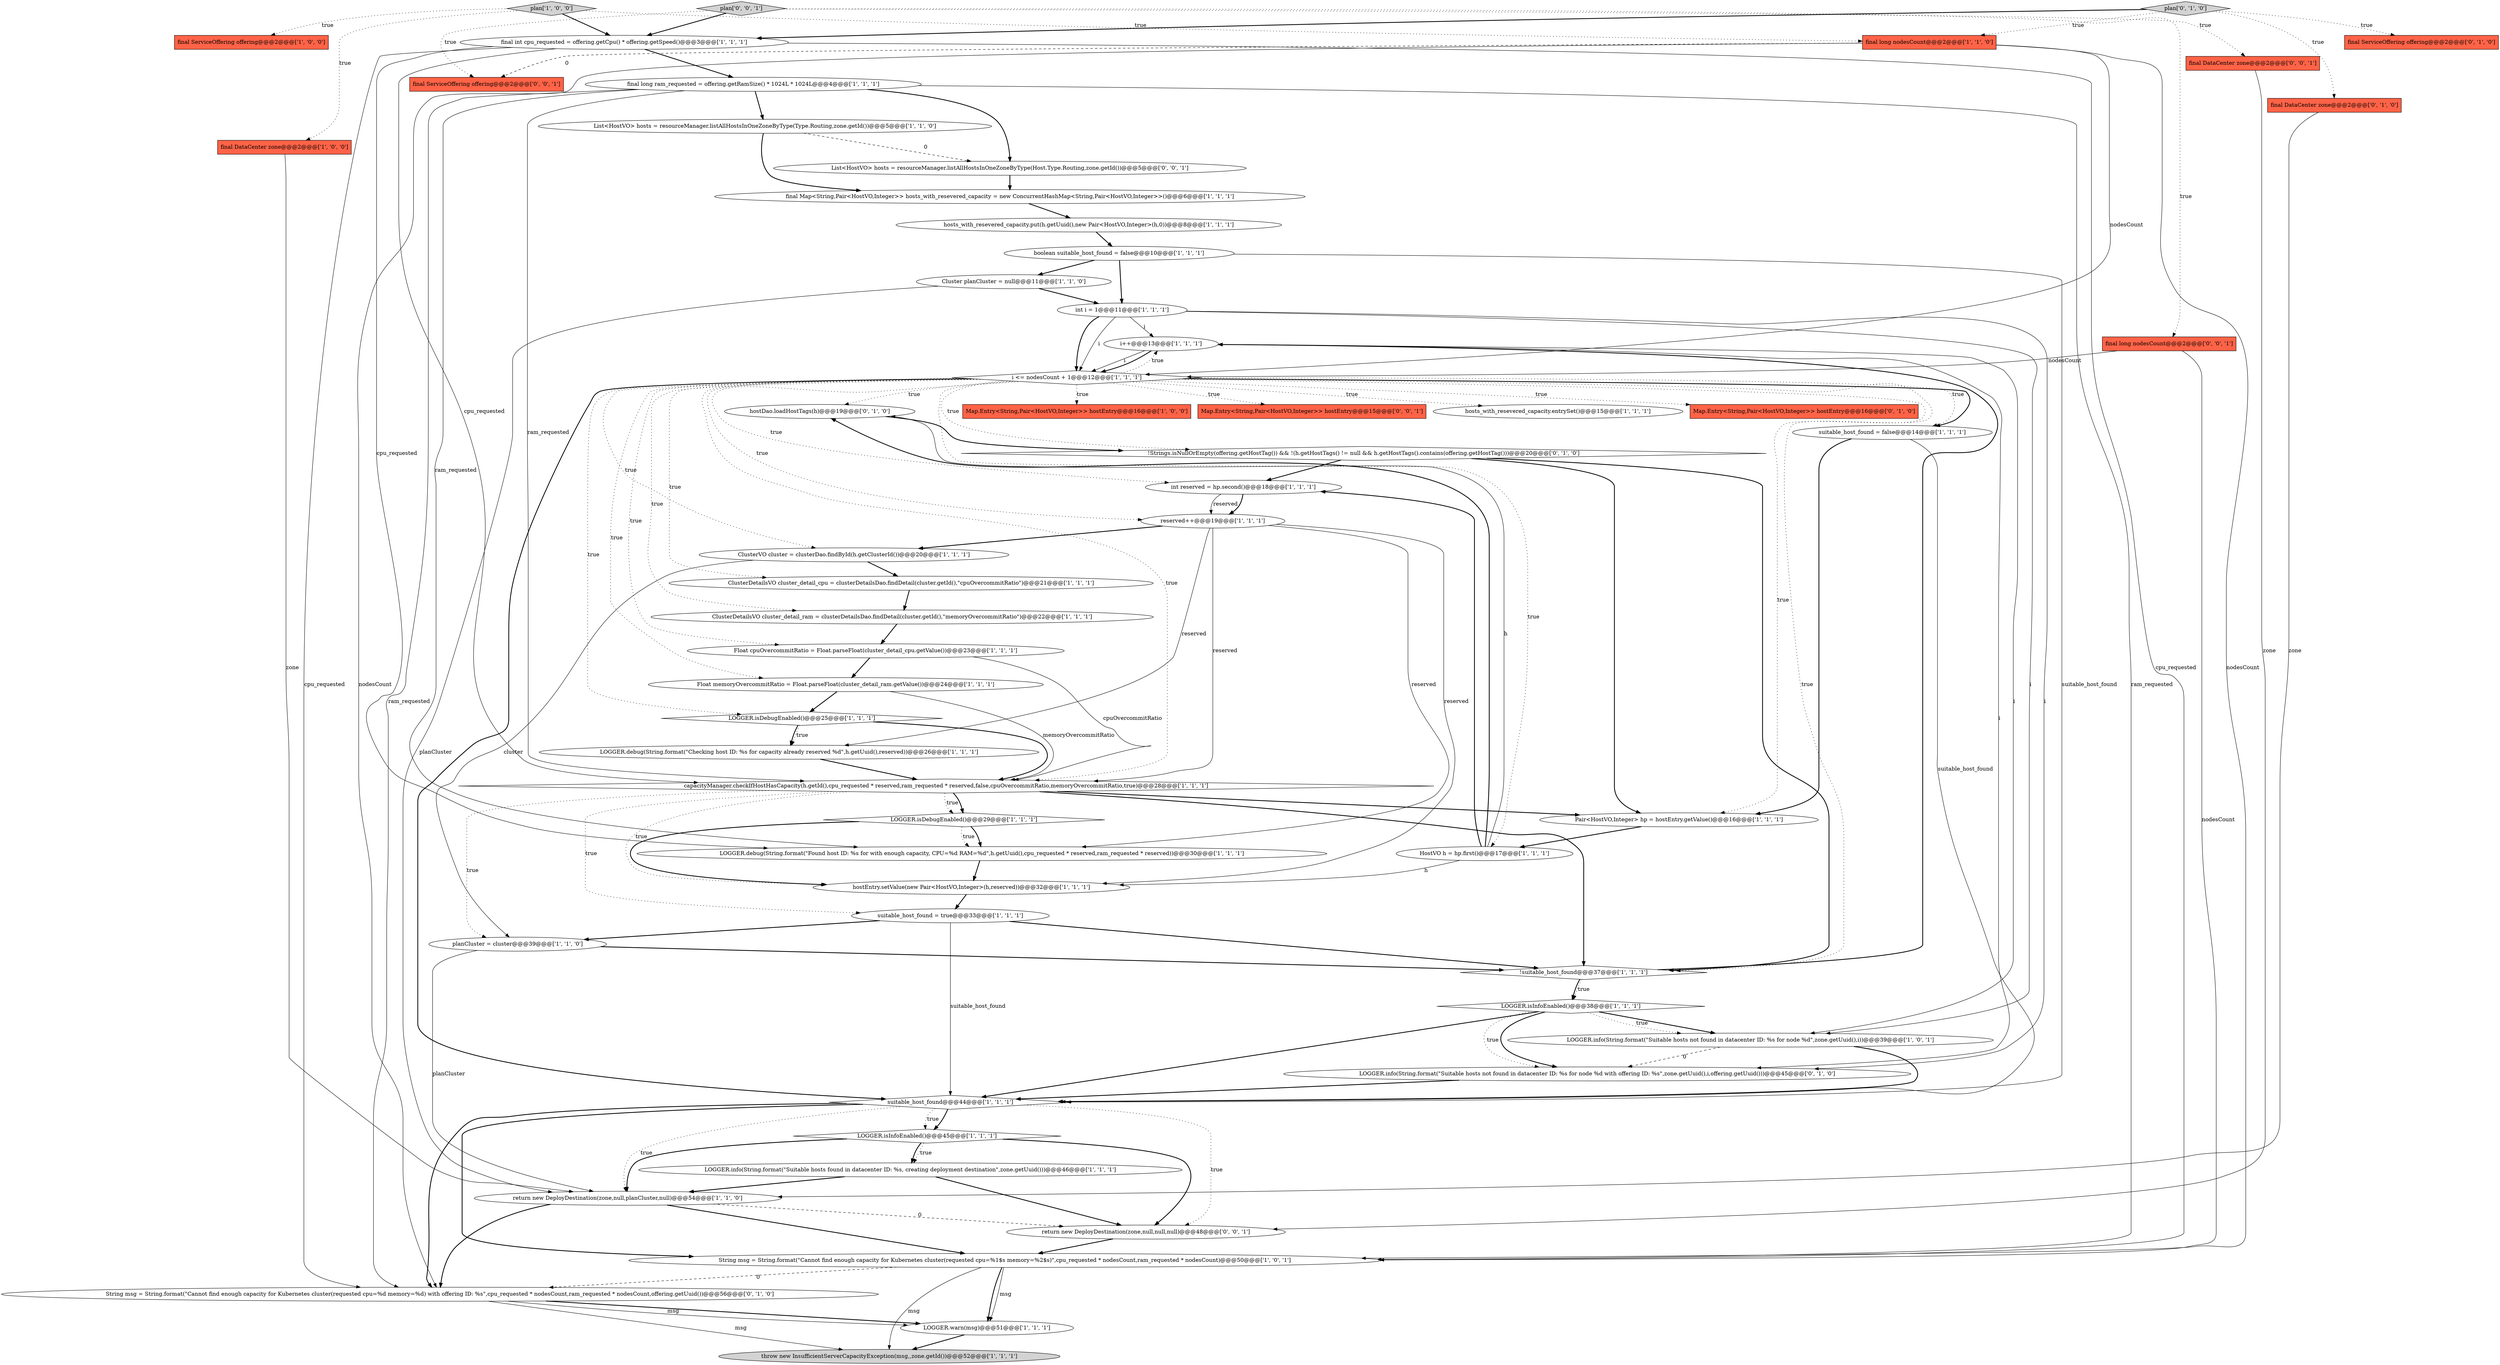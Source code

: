 digraph {
9 [style = filled, label = "LOGGER.warn(msg)@@@51@@@['1', '1', '1']", fillcolor = white, shape = ellipse image = "AAA0AAABBB1BBB"];
32 [style = filled, label = "LOGGER.info(String.format(\"Suitable hosts found in datacenter ID: %s, creating deployment destination\",zone.getUuid()))@@@46@@@['1', '1', '1']", fillcolor = white, shape = ellipse image = "AAA0AAABBB1BBB"];
45 [style = filled, label = "hostDao.loadHostTags(h)@@@19@@@['0', '1', '0']", fillcolor = white, shape = ellipse image = "AAA1AAABBB2BBB"];
3 [style = filled, label = "final Map<String,Pair<HostVO,Integer>> hosts_with_resevered_capacity = new ConcurrentHashMap<String,Pair<HostVO,Integer>>()@@@6@@@['1', '1', '1']", fillcolor = white, shape = ellipse image = "AAA0AAABBB1BBB"];
58 [style = filled, label = "List<HostVO> hosts = resourceManager.listAllHostsInOneZoneByType(Host.Type.Routing,zone.getId())@@@5@@@['0', '0', '1']", fillcolor = white, shape = ellipse image = "AAA0AAABBB3BBB"];
4 [style = filled, label = "return new DeployDestination(zone,null,planCluster,null)@@@54@@@['1', '1', '0']", fillcolor = white, shape = ellipse image = "AAA0AAABBB1BBB"];
14 [style = filled, label = "Map.Entry<String,Pair<HostVO,Integer>> hostEntry@@@16@@@['1', '0', '0']", fillcolor = tomato, shape = box image = "AAA0AAABBB1BBB"];
49 [style = filled, label = "LOGGER.info(String.format(\"Suitable hosts not found in datacenter ID: %s for node %d with offering ID: %s\",zone.getUuid(),i,offering.getUuid()))@@@45@@@['0', '1', '0']", fillcolor = white, shape = ellipse image = "AAA1AAABBB2BBB"];
36 [style = filled, label = "String msg = String.format(\"Cannot find enough capacity for Kubernetes cluster(requested cpu=%1$s memory=%2$s)\",cpu_requested * nodesCount,ram_requested * nodesCount)@@@50@@@['1', '0', '1']", fillcolor = white, shape = ellipse image = "AAA0AAABBB1BBB"];
31 [style = filled, label = "suitable_host_found@@@44@@@['1', '1', '1']", fillcolor = white, shape = diamond image = "AAA0AAABBB1BBB"];
17 [style = filled, label = "int reserved = hp.second()@@@18@@@['1', '1', '1']", fillcolor = white, shape = ellipse image = "AAA0AAABBB1BBB"];
54 [style = filled, label = "Map.Entry<String,Pair<HostVO,Integer>> hostEntry@@@15@@@['0', '0', '1']", fillcolor = tomato, shape = box image = "AAA0AAABBB3BBB"];
39 [style = filled, label = "i++@@@13@@@['1', '1', '1']", fillcolor = white, shape = ellipse image = "AAA0AAABBB1BBB"];
5 [style = filled, label = "final ServiceOffering offering@@@2@@@['1', '0', '0']", fillcolor = tomato, shape = box image = "AAA0AAABBB1BBB"];
29 [style = filled, label = "HostVO h = hp.first()@@@17@@@['1', '1', '1']", fillcolor = white, shape = ellipse image = "AAA0AAABBB1BBB"];
51 [style = filled, label = "!Strings.isNullOrEmpty(offering.getHostTag()) && !(h.getHostTags() != null && h.getHostTags().contains(offering.getHostTag()))@@@20@@@['0', '1', '0']", fillcolor = white, shape = diamond image = "AAA1AAABBB2BBB"];
1 [style = filled, label = "suitable_host_found = false@@@14@@@['1', '1', '1']", fillcolor = white, shape = ellipse image = "AAA0AAABBB1BBB"];
12 [style = filled, label = "ClusterDetailsVO cluster_detail_cpu = clusterDetailsDao.findDetail(cluster.getId(),\"cpuOvercommitRatio\")@@@21@@@['1', '1', '1']", fillcolor = white, shape = ellipse image = "AAA0AAABBB1BBB"];
30 [style = filled, label = "final long nodesCount@@@2@@@['1', '1', '0']", fillcolor = tomato, shape = box image = "AAA0AAABBB1BBB"];
13 [style = filled, label = "Cluster planCluster = null@@@11@@@['1', '1', '0']", fillcolor = white, shape = ellipse image = "AAA0AAABBB1BBB"];
19 [style = filled, label = "!suitable_host_found@@@37@@@['1', '1', '1']", fillcolor = white, shape = diamond image = "AAA0AAABBB1BBB"];
27 [style = filled, label = "hosts_with_resevered_capacity.entrySet()@@@15@@@['1', '1', '1']", fillcolor = white, shape = ellipse image = "AAA0AAABBB1BBB"];
37 [style = filled, label = "LOGGER.debug(String.format(\"Found host ID: %s for with enough capacity, CPU=%d RAM=%d\",h.getUuid(),cpu_requested * reserved,ram_requested * reserved))@@@30@@@['1', '1', '1']", fillcolor = white, shape = ellipse image = "AAA0AAABBB1BBB"];
41 [style = filled, label = "boolean suitable_host_found = false@@@10@@@['1', '1', '1']", fillcolor = white, shape = ellipse image = "AAA0AAABBB1BBB"];
46 [style = filled, label = "final DataCenter zone@@@2@@@['0', '1', '0']", fillcolor = tomato, shape = box image = "AAA0AAABBB2BBB"];
50 [style = filled, label = "String msg = String.format(\"Cannot find enough capacity for Kubernetes cluster(requested cpu=%d memory=%d) with offering ID: %s\",cpu_requested * nodesCount,ram_requested * nodesCount,offering.getUuid())@@@56@@@['0', '1', '0']", fillcolor = white, shape = ellipse image = "AAA1AAABBB2BBB"];
34 [style = filled, label = "final int cpu_requested = offering.getCpu() * offering.getSpeed()@@@3@@@['1', '1', '1']", fillcolor = white, shape = ellipse image = "AAA0AAABBB1BBB"];
8 [style = filled, label = "ClusterDetailsVO cluster_detail_ram = clusterDetailsDao.findDetail(cluster.getId(),\"memoryOvercommitRatio\")@@@22@@@['1', '1', '1']", fillcolor = white, shape = ellipse image = "AAA0AAABBB1BBB"];
26 [style = filled, label = "plan['1', '0', '0']", fillcolor = lightgray, shape = diamond image = "AAA0AAABBB1BBB"];
38 [style = filled, label = "LOGGER.isDebugEnabled()@@@29@@@['1', '1', '1']", fillcolor = white, shape = diamond image = "AAA0AAABBB1BBB"];
42 [style = filled, label = "ClusterVO cluster = clusterDao.findById(h.getClusterId())@@@20@@@['1', '1', '1']", fillcolor = white, shape = ellipse image = "AAA0AAABBB1BBB"];
15 [style = filled, label = "suitable_host_found = true@@@33@@@['1', '1', '1']", fillcolor = white, shape = ellipse image = "AAA0AAABBB1BBB"];
6 [style = filled, label = "final DataCenter zone@@@2@@@['1', '0', '0']", fillcolor = tomato, shape = box image = "AAA0AAABBB1BBB"];
35 [style = filled, label = "Pair<HostVO,Integer> hp = hostEntry.getValue()@@@16@@@['1', '1', '1']", fillcolor = white, shape = ellipse image = "AAA0AAABBB1BBB"];
18 [style = filled, label = "planCluster = cluster@@@39@@@['1', '1', '0']", fillcolor = white, shape = ellipse image = "AAA0AAABBB1BBB"];
43 [style = filled, label = "LOGGER.isInfoEnabled()@@@45@@@['1', '1', '1']", fillcolor = white, shape = diamond image = "AAA0AAABBB1BBB"];
44 [style = filled, label = "Map.Entry<String,Pair<HostVO,Integer>> hostEntry@@@16@@@['0', '1', '0']", fillcolor = tomato, shape = box image = "AAA0AAABBB2BBB"];
11 [style = filled, label = "final long ram_requested = offering.getRamSize() * 1024L * 1024L@@@4@@@['1', '1', '1']", fillcolor = white, shape = ellipse image = "AAA0AAABBB1BBB"];
22 [style = filled, label = "capacityManager.checkIfHostHasCapacity(h.getId(),cpu_requested * reserved,ram_requested * reserved,false,cpuOvercommitRatio,memoryOvercommitRatio,true)@@@28@@@['1', '1', '1']", fillcolor = white, shape = diamond image = "AAA0AAABBB1BBB"];
24 [style = filled, label = "Float cpuOvercommitRatio = Float.parseFloat(cluster_detail_cpu.getValue())@@@23@@@['1', '1', '1']", fillcolor = white, shape = ellipse image = "AAA0AAABBB1BBB"];
33 [style = filled, label = "LOGGER.debug(String.format(\"Checking host ID: %s for capacity already reserved %d\",h.getUuid(),reserved))@@@26@@@['1', '1', '1']", fillcolor = white, shape = ellipse image = "AAA0AAABBB1BBB"];
20 [style = filled, label = "hosts_with_resevered_capacity.put(h.getUuid(),new Pair<HostVO,Integer>(h,0))@@@8@@@['1', '1', '1']", fillcolor = white, shape = ellipse image = "AAA0AAABBB1BBB"];
7 [style = filled, label = "LOGGER.info(String.format(\"Suitable hosts not found in datacenter ID: %s for node %d\",zone.getUuid(),i))@@@39@@@['1', '0', '1']", fillcolor = white, shape = ellipse image = "AAA0AAABBB1BBB"];
16 [style = filled, label = "int i = 1@@@11@@@['1', '1', '1']", fillcolor = white, shape = ellipse image = "AAA0AAABBB1BBB"];
57 [style = filled, label = "final ServiceOffering offering@@@2@@@['0', '0', '1']", fillcolor = tomato, shape = box image = "AAA0AAABBB3BBB"];
25 [style = filled, label = "LOGGER.isInfoEnabled()@@@38@@@['1', '1', '1']", fillcolor = white, shape = diamond image = "AAA0AAABBB1BBB"];
48 [style = filled, label = "final ServiceOffering offering@@@2@@@['0', '1', '0']", fillcolor = tomato, shape = box image = "AAA0AAABBB2BBB"];
47 [style = filled, label = "plan['0', '1', '0']", fillcolor = lightgray, shape = diamond image = "AAA0AAABBB2BBB"];
52 [style = filled, label = "final DataCenter zone@@@2@@@['0', '0', '1']", fillcolor = tomato, shape = box image = "AAA0AAABBB3BBB"];
21 [style = filled, label = "LOGGER.isDebugEnabled()@@@25@@@['1', '1', '1']", fillcolor = white, shape = diamond image = "AAA0AAABBB1BBB"];
55 [style = filled, label = "return new DeployDestination(zone,null,null,null)@@@48@@@['0', '0', '1']", fillcolor = white, shape = ellipse image = "AAA0AAABBB3BBB"];
56 [style = filled, label = "plan['0', '0', '1']", fillcolor = lightgray, shape = diamond image = "AAA0AAABBB3BBB"];
53 [style = filled, label = "final long nodesCount@@@2@@@['0', '0', '1']", fillcolor = tomato, shape = box image = "AAA0AAABBB3BBB"];
28 [style = filled, label = "List<HostVO> hosts = resourceManager.listAllHostsInOneZoneByType(Type.Routing,zone.getId())@@@5@@@['1', '1', '0']", fillcolor = white, shape = ellipse image = "AAA0AAABBB1BBB"];
2 [style = filled, label = "hostEntry.setValue(new Pair<HostVO,Integer>(h,reserved))@@@32@@@['1', '1', '1']", fillcolor = white, shape = ellipse image = "AAA0AAABBB1BBB"];
0 [style = filled, label = "reserved++@@@19@@@['1', '1', '1']", fillcolor = white, shape = ellipse image = "AAA0AAABBB1BBB"];
40 [style = filled, label = "Float memoryOvercommitRatio = Float.parseFloat(cluster_detail_ram.getValue())@@@24@@@['1', '1', '1']", fillcolor = white, shape = ellipse image = "AAA0AAABBB1BBB"];
23 [style = filled, label = "i <= nodesCount + 1@@@12@@@['1', '1', '1']", fillcolor = white, shape = diamond image = "AAA0AAABBB1BBB"];
10 [style = filled, label = "throw new InsufficientServerCapacityException(msg,,zone.getId())@@@52@@@['1', '1', '1']", fillcolor = lightgray, shape = ellipse image = "AAA0AAABBB1BBB"];
39->7 [style = solid, label="i"];
16->49 [style = solid, label="i"];
28->3 [style = bold, label=""];
43->4 [style = bold, label=""];
43->32 [style = dotted, label="true"];
23->44 [style = dotted, label="true"];
21->22 [style = bold, label=""];
11->36 [style = solid, label="ram_requested"];
47->48 [style = dotted, label="true"];
50->9 [style = bold, label=""];
29->2 [style = solid, label="h"];
50->9 [style = solid, label="msg"];
23->35 [style = dotted, label="true"];
6->4 [style = solid, label="zone"];
41->13 [style = bold, label=""];
22->35 [style = bold, label=""];
31->50 [style = bold, label=""];
37->2 [style = bold, label=""];
22->38 [style = dotted, label="true"];
23->22 [style = dotted, label="true"];
23->45 [style = dotted, label="true"];
36->9 [style = solid, label="msg"];
42->12 [style = bold, label=""];
34->22 [style = solid, label="cpu_requested"];
16->23 [style = bold, label=""];
25->49 [style = bold, label=""];
32->55 [style = bold, label=""];
23->17 [style = dotted, label="true"];
23->0 [style = dotted, label="true"];
23->21 [style = dotted, label="true"];
36->50 [style = dashed, label="0"];
29->17 [style = bold, label=""];
34->50 [style = solid, label="cpu_requested"];
16->39 [style = solid, label="i"];
28->58 [style = dashed, label="0"];
31->36 [style = bold, label=""];
49->31 [style = bold, label=""];
53->23 [style = solid, label="nodesCount"];
23->54 [style = dotted, label="true"];
42->18 [style = solid, label="cluster"];
30->36 [style = solid, label="nodesCount"];
11->50 [style = solid, label="ram_requested"];
22->18 [style = dotted, label="true"];
47->34 [style = bold, label=""];
23->51 [style = dotted, label="true"];
26->6 [style = dotted, label="true"];
4->36 [style = bold, label=""];
56->34 [style = bold, label=""];
22->15 [style = dotted, label="true"];
56->57 [style = dotted, label="true"];
31->43 [style = bold, label=""];
25->49 [style = dotted, label="true"];
36->10 [style = solid, label="msg"];
53->36 [style = solid, label="nodesCount"];
0->42 [style = bold, label=""];
15->19 [style = bold, label=""];
17->0 [style = solid, label="reserved"];
0->22 [style = solid, label="reserved"];
7->49 [style = dashed, label="0"];
47->30 [style = dotted, label="true"];
34->37 [style = solid, label="cpu_requested"];
30->50 [style = solid, label="nodesCount"];
41->16 [style = bold, label=""];
26->5 [style = dotted, label="true"];
23->39 [style = dotted, label="true"];
56->52 [style = dotted, label="true"];
23->29 [style = dotted, label="true"];
32->4 [style = bold, label=""];
11->28 [style = bold, label=""];
46->4 [style = solid, label="zone"];
0->37 [style = solid, label="reserved"];
16->7 [style = solid, label="i"];
9->10 [style = bold, label=""];
29->45 [style = solid, label="h"];
22->19 [style = bold, label=""];
24->40 [style = bold, label=""];
11->37 [style = solid, label="ram_requested"];
22->38 [style = bold, label=""];
29->45 [style = bold, label=""];
4->55 [style = dashed, label="0"];
43->32 [style = bold, label=""];
51->19 [style = bold, label=""];
21->33 [style = bold, label=""];
15->18 [style = bold, label=""];
13->4 [style = solid, label="planCluster"];
30->23 [style = solid, label="nodesCount"];
31->4 [style = dotted, label="true"];
23->19 [style = dotted, label="true"];
38->37 [style = bold, label=""];
0->33 [style = solid, label="reserved"];
39->49 [style = solid, label="i"];
23->14 [style = dotted, label="true"];
26->30 [style = dotted, label="true"];
41->31 [style = solid, label="suitable_host_found"];
15->31 [style = solid, label="suitable_host_found"];
47->46 [style = dotted, label="true"];
23->27 [style = dotted, label="true"];
23->31 [style = bold, label=""];
19->25 [style = bold, label=""];
51->35 [style = bold, label=""];
23->12 [style = dotted, label="true"];
23->1 [style = dotted, label="true"];
0->2 [style = solid, label="reserved"];
7->31 [style = bold, label=""];
13->16 [style = bold, label=""];
26->34 [style = bold, label=""];
31->43 [style = dotted, label="true"];
39->23 [style = solid, label="i"];
19->25 [style = dotted, label="true"];
25->31 [style = bold, label=""];
16->23 [style = solid, label="i"];
8->24 [style = bold, label=""];
38->37 [style = dotted, label="true"];
12->8 [style = bold, label=""];
17->0 [style = bold, label=""];
19->39 [style = bold, label=""];
40->22 [style = solid, label="memoryOvercommitRatio"];
23->40 [style = dotted, label="true"];
23->42 [style = dotted, label="true"];
58->3 [style = bold, label=""];
50->10 [style = solid, label="msg"];
52->55 [style = solid, label="zone"];
31->55 [style = dotted, label="true"];
4->50 [style = bold, label=""];
23->1 [style = bold, label=""];
51->17 [style = bold, label=""];
25->7 [style = bold, label=""];
38->2 [style = bold, label=""];
43->55 [style = bold, label=""];
23->24 [style = dotted, label="true"];
56->53 [style = dotted, label="true"];
11->22 [style = solid, label="ram_requested"];
24->22 [style = solid, label="cpuOvercommitRatio"];
40->21 [style = bold, label=""];
3->20 [style = bold, label=""];
36->9 [style = bold, label=""];
22->2 [style = dotted, label="true"];
33->22 [style = bold, label=""];
11->58 [style = bold, label=""];
1->31 [style = solid, label="suitable_host_found"];
55->36 [style = bold, label=""];
18->19 [style = bold, label=""];
30->57 [style = dashed, label="0"];
34->36 [style = solid, label="cpu_requested"];
1->35 [style = bold, label=""];
45->51 [style = bold, label=""];
23->8 [style = dotted, label="true"];
21->33 [style = dotted, label="true"];
25->7 [style = dotted, label="true"];
35->29 [style = bold, label=""];
39->23 [style = bold, label=""];
2->15 [style = bold, label=""];
18->4 [style = solid, label="planCluster"];
34->11 [style = bold, label=""];
20->41 [style = bold, label=""];
}
